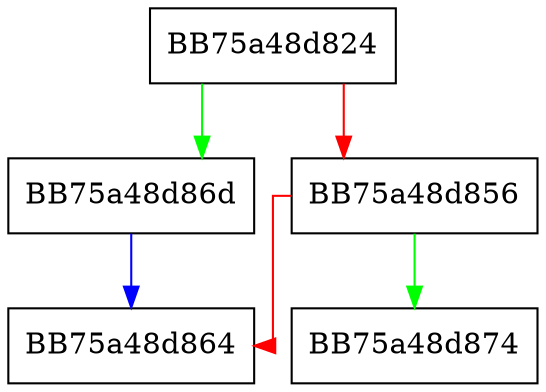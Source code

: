 digraph ImportInfo {
  node [shape="box"];
  graph [splines=ortho];
  BB75a48d824 -> BB75a48d86d [color="green"];
  BB75a48d824 -> BB75a48d856 [color="red"];
  BB75a48d856 -> BB75a48d874 [color="green"];
  BB75a48d856 -> BB75a48d864 [color="red"];
  BB75a48d86d -> BB75a48d864 [color="blue"];
}